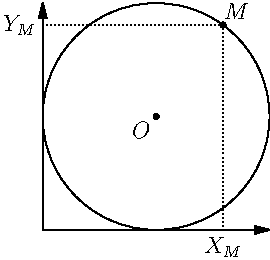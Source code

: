 size(0,0);

pair O=(2cm,2cm);
path cle=shift(O)*scale(2cm)*unitcircle;
pair M=point(cle,.6);

dot("$O$",O,SW);
dot("$M$",M,unit(M-O));

draw(cle);
draw((0,0)--(0,4cm),Arrow);
draw((0,0)--(4cm,0),Arrow);

draw(Label("$X_M$",position=EndPoint),M--(xpart(M),0),dotted);
draw(Label("$Y_M$",position=EndPoint),M--(0,ypart(M)),dotted);
